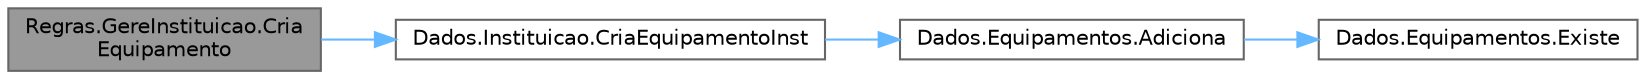 digraph "Regras.GereInstituicao.CriaEquipamento"
{
 // LATEX_PDF_SIZE
  bgcolor="transparent";
  edge [fontname=Helvetica,fontsize=10,labelfontname=Helvetica,labelfontsize=10];
  node [fontname=Helvetica,fontsize=10,shape=box,height=0.2,width=0.4];
  rankdir="LR";
  Node1 [id="Node000001",label="Regras.GereInstituicao.Cria\lEquipamento",height=0.2,width=0.4,color="gray40", fillcolor="grey60", style="filled", fontcolor="black",tooltip="Funcao que cria um equipamento completo."];
  Node1 -> Node2 [id="edge4_Node000001_Node000002",color="steelblue1",style="solid",tooltip=" "];
  Node2 [id="Node000002",label="Dados.Instituicao.CriaEquipamentoInst",height=0.2,width=0.4,color="grey40", fillcolor="white", style="filled",URL="$class_dados_1_1_instituicao.html#acabfa78ad26a889c00ed68bae8cec1fe",tooltip="Funcao que adiciona um equipamento na lista de equipamentos da instituicao."];
  Node2 -> Node3 [id="edge5_Node000002_Node000003",color="steelblue1",style="solid",tooltip=" "];
  Node3 [id="Node000003",label="Dados.Equipamentos.Adiciona",height=0.2,width=0.4,color="grey40", fillcolor="white", style="filled",URL="$class_dados_1_1_equipamentos.html#ab7e392947487042b114e9b77eb96cddb",tooltip="Funcao que adiciona um equipamento num dicionario de equipamentos."];
  Node3 -> Node4 [id="edge6_Node000003_Node000004",color="steelblue1",style="solid",tooltip=" "];
  Node4 [id="Node000004",label="Dados.Equipamentos.Existe",height=0.2,width=0.4,color="grey40", fillcolor="white", style="filled",URL="$class_dados_1_1_equipamentos.html#a5a69d454e668f8545416c3be10885ccc",tooltip="Funcao que verifica se existe um determinado equipamento num dicionario de equipamentos."];
}

